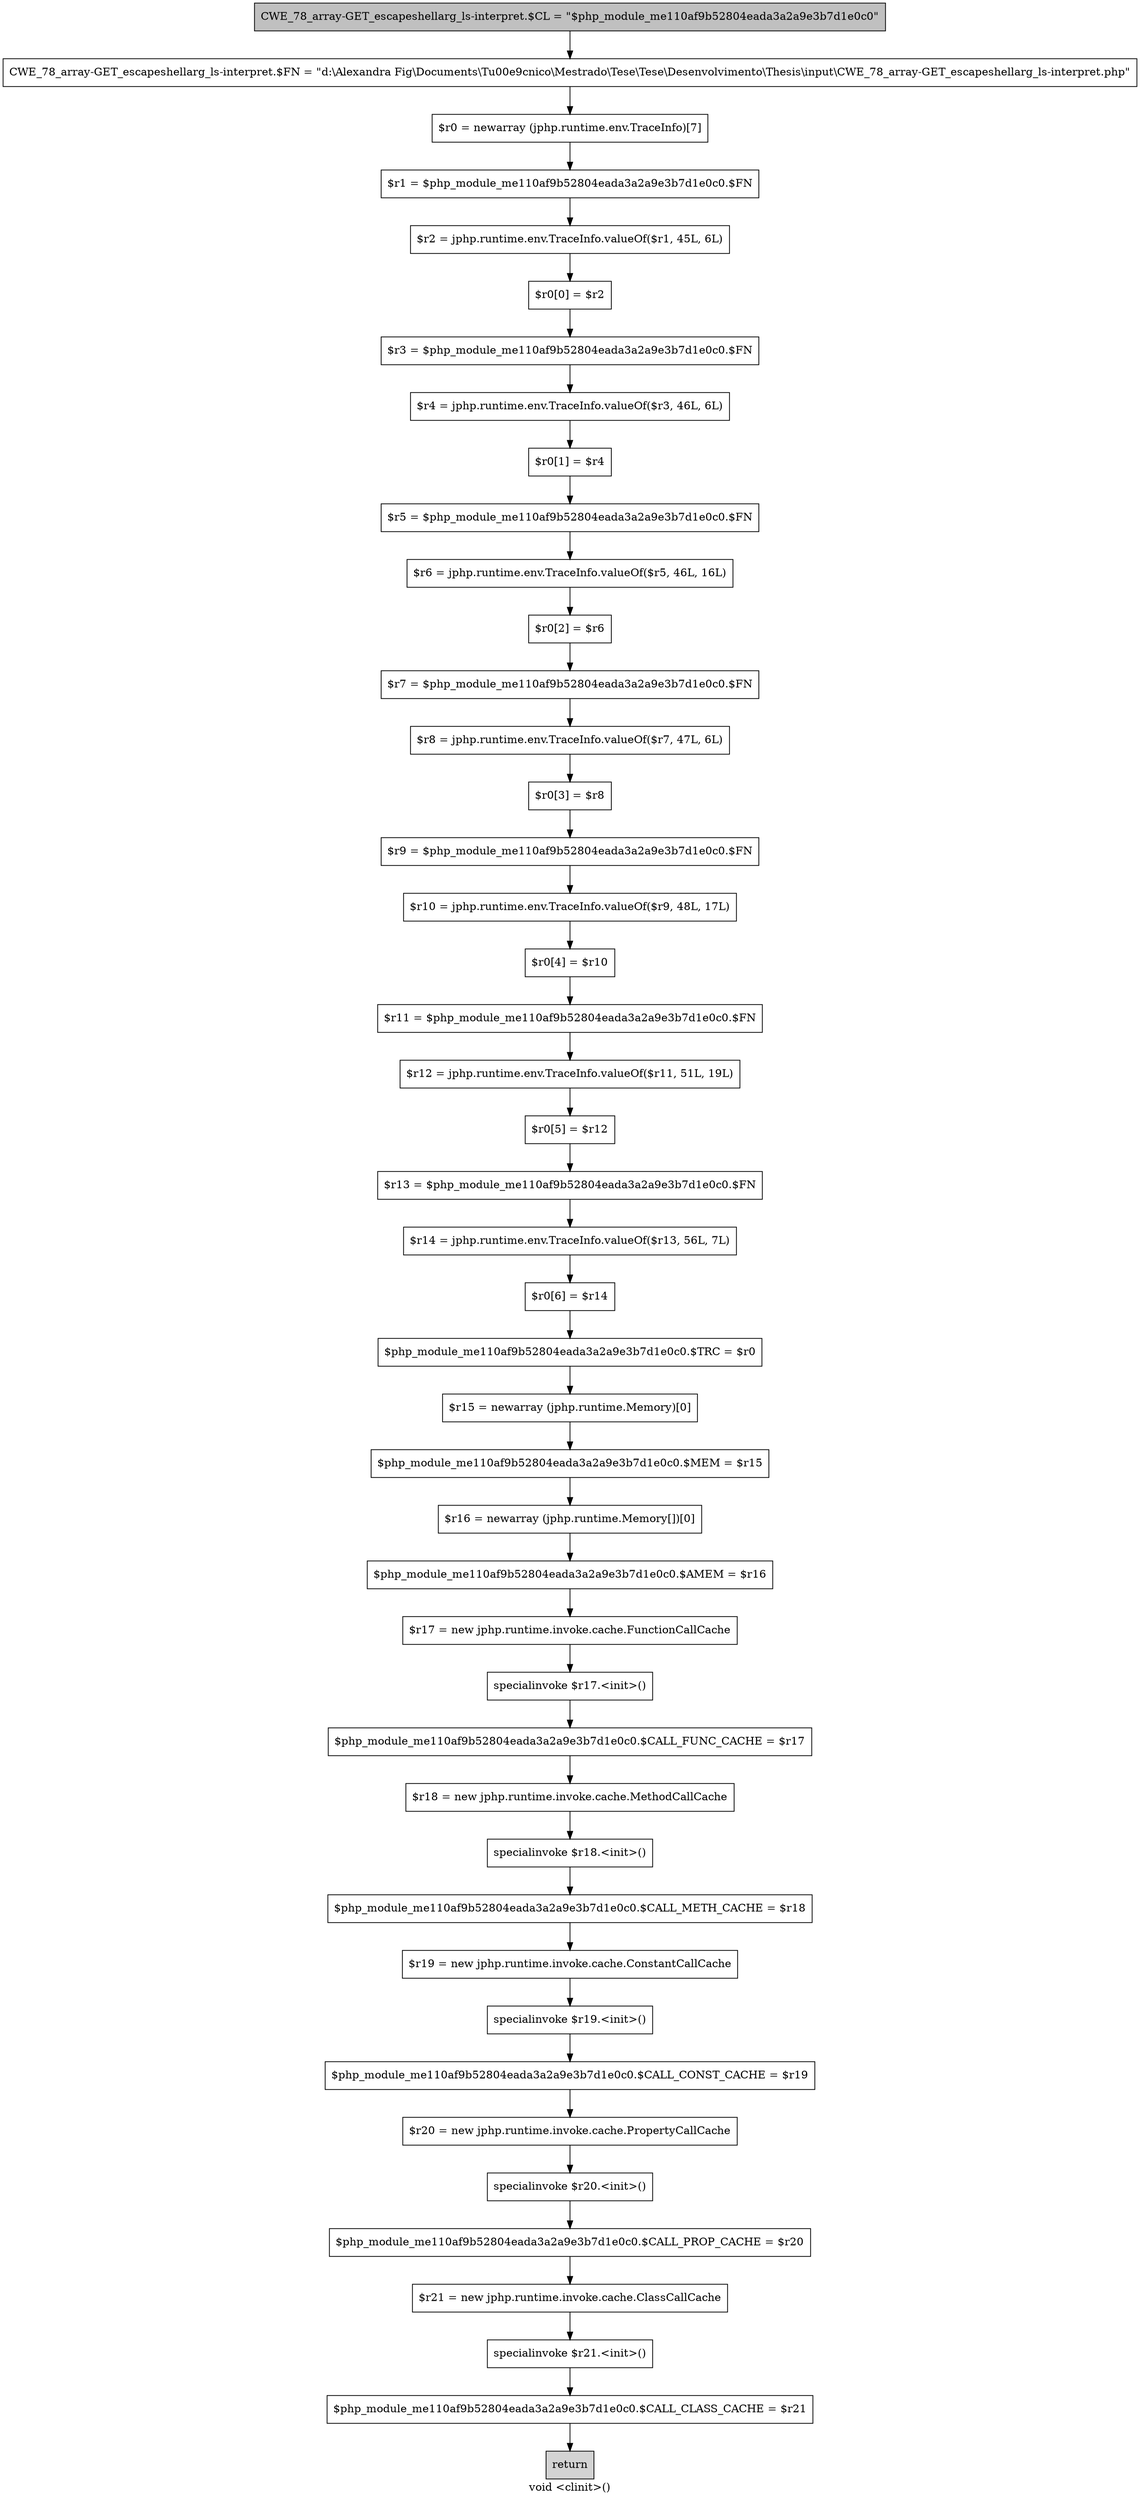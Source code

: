 digraph "void <clinit>()" {
    label="void <clinit>()";
    node [shape=box];
    "0" [style=filled,fillcolor=gray,label="CWE_78_array-GET_escapeshellarg_ls-interpret.$CL = \"$php_module_me110af9b52804eada3a2a9e3b7d1e0c0\"",];
    "1" [label="CWE_78_array-GET_escapeshellarg_ls-interpret.$FN = \"d:\\Alexandra Fig\\Documents\\T\u00e9cnico\\Mestrado\\Tese\\Tese\\Desenvolvimento\\Thesis\\input\\CWE_78_array-GET_escapeshellarg_ls-interpret.php\"",];
    "0"->"1";
    "2" [label="$r0 = newarray (jphp.runtime.env.TraceInfo)[7]",];
    "1"->"2";
    "3" [label="$r1 = $php_module_me110af9b52804eada3a2a9e3b7d1e0c0.$FN",];
    "2"->"3";
    "4" [label="$r2 = jphp.runtime.env.TraceInfo.valueOf($r1, 45L, 6L)",];
    "3"->"4";
    "5" [label="$r0[0] = $r2",];
    "4"->"5";
    "6" [label="$r3 = $php_module_me110af9b52804eada3a2a9e3b7d1e0c0.$FN",];
    "5"->"6";
    "7" [label="$r4 = jphp.runtime.env.TraceInfo.valueOf($r3, 46L, 6L)",];
    "6"->"7";
    "8" [label="$r0[1] = $r4",];
    "7"->"8";
    "9" [label="$r5 = $php_module_me110af9b52804eada3a2a9e3b7d1e0c0.$FN",];
    "8"->"9";
    "10" [label="$r6 = jphp.runtime.env.TraceInfo.valueOf($r5, 46L, 16L)",];
    "9"->"10";
    "11" [label="$r0[2] = $r6",];
    "10"->"11";
    "12" [label="$r7 = $php_module_me110af9b52804eada3a2a9e3b7d1e0c0.$FN",];
    "11"->"12";
    "13" [label="$r8 = jphp.runtime.env.TraceInfo.valueOf($r7, 47L, 6L)",];
    "12"->"13";
    "14" [label="$r0[3] = $r8",];
    "13"->"14";
    "15" [label="$r9 = $php_module_me110af9b52804eada3a2a9e3b7d1e0c0.$FN",];
    "14"->"15";
    "16" [label="$r10 = jphp.runtime.env.TraceInfo.valueOf($r9, 48L, 17L)",];
    "15"->"16";
    "17" [label="$r0[4] = $r10",];
    "16"->"17";
    "18" [label="$r11 = $php_module_me110af9b52804eada3a2a9e3b7d1e0c0.$FN",];
    "17"->"18";
    "19" [label="$r12 = jphp.runtime.env.TraceInfo.valueOf($r11, 51L, 19L)",];
    "18"->"19";
    "20" [label="$r0[5] = $r12",];
    "19"->"20";
    "21" [label="$r13 = $php_module_me110af9b52804eada3a2a9e3b7d1e0c0.$FN",];
    "20"->"21";
    "22" [label="$r14 = jphp.runtime.env.TraceInfo.valueOf($r13, 56L, 7L)",];
    "21"->"22";
    "23" [label="$r0[6] = $r14",];
    "22"->"23";
    "24" [label="$php_module_me110af9b52804eada3a2a9e3b7d1e0c0.$TRC = $r0",];
    "23"->"24";
    "25" [label="$r15 = newarray (jphp.runtime.Memory)[0]",];
    "24"->"25";
    "26" [label="$php_module_me110af9b52804eada3a2a9e3b7d1e0c0.$MEM = $r15",];
    "25"->"26";
    "27" [label="$r16 = newarray (jphp.runtime.Memory[])[0]",];
    "26"->"27";
    "28" [label="$php_module_me110af9b52804eada3a2a9e3b7d1e0c0.$AMEM = $r16",];
    "27"->"28";
    "29" [label="$r17 = new jphp.runtime.invoke.cache.FunctionCallCache",];
    "28"->"29";
    "30" [label="specialinvoke $r17.<init>()",];
    "29"->"30";
    "31" [label="$php_module_me110af9b52804eada3a2a9e3b7d1e0c0.$CALL_FUNC_CACHE = $r17",];
    "30"->"31";
    "32" [label="$r18 = new jphp.runtime.invoke.cache.MethodCallCache",];
    "31"->"32";
    "33" [label="specialinvoke $r18.<init>()",];
    "32"->"33";
    "34" [label="$php_module_me110af9b52804eada3a2a9e3b7d1e0c0.$CALL_METH_CACHE = $r18",];
    "33"->"34";
    "35" [label="$r19 = new jphp.runtime.invoke.cache.ConstantCallCache",];
    "34"->"35";
    "36" [label="specialinvoke $r19.<init>()",];
    "35"->"36";
    "37" [label="$php_module_me110af9b52804eada3a2a9e3b7d1e0c0.$CALL_CONST_CACHE = $r19",];
    "36"->"37";
    "38" [label="$r20 = new jphp.runtime.invoke.cache.PropertyCallCache",];
    "37"->"38";
    "39" [label="specialinvoke $r20.<init>()",];
    "38"->"39";
    "40" [label="$php_module_me110af9b52804eada3a2a9e3b7d1e0c0.$CALL_PROP_CACHE = $r20",];
    "39"->"40";
    "41" [label="$r21 = new jphp.runtime.invoke.cache.ClassCallCache",];
    "40"->"41";
    "42" [label="specialinvoke $r21.<init>()",];
    "41"->"42";
    "43" [label="$php_module_me110af9b52804eada3a2a9e3b7d1e0c0.$CALL_CLASS_CACHE = $r21",];
    "42"->"43";
    "44" [style=filled,fillcolor=lightgray,label="return",];
    "43"->"44";
}
